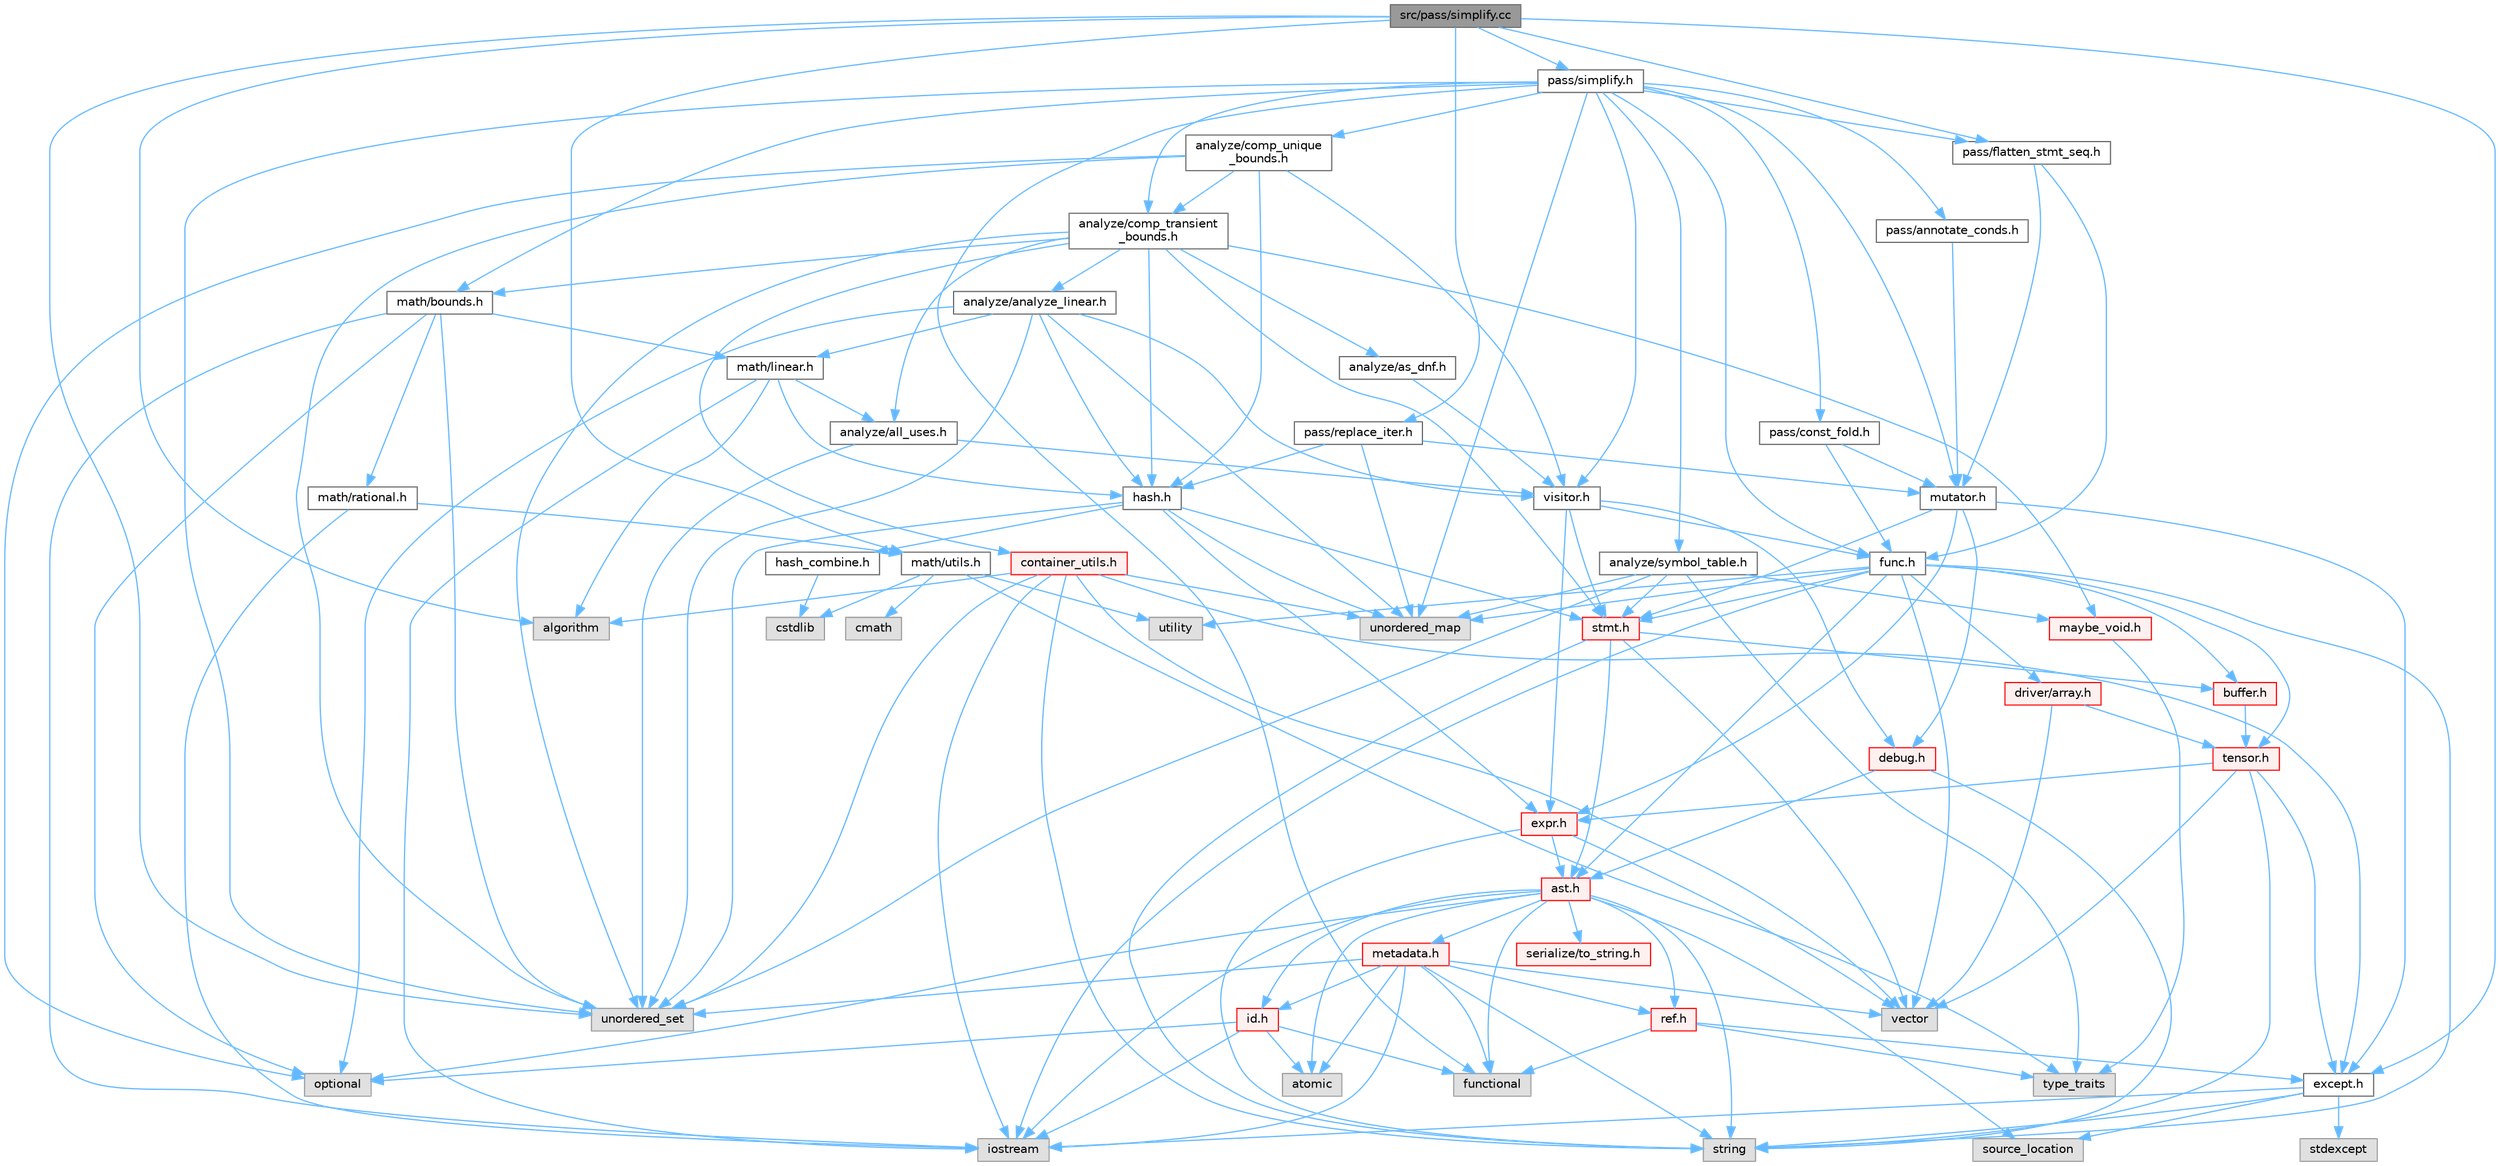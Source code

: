 digraph "src/pass/simplify.cc"
{
 // LATEX_PDF_SIZE
  bgcolor="transparent";
  edge [fontname=Helvetica,fontsize=10,labelfontname=Helvetica,labelfontsize=10];
  node [fontname=Helvetica,fontsize=10,shape=box,height=0.2,width=0.4];
  Node1 [label="src/pass/simplify.cc",height=0.2,width=0.4,color="gray40", fillcolor="grey60", style="filled", fontcolor="black",tooltip=" "];
  Node1 -> Node2 [color="steelblue1",style="solid"];
  Node2 [label="algorithm",height=0.2,width=0.4,color="grey60", fillcolor="#E0E0E0", style="filled",tooltip=" "];
  Node1 -> Node3 [color="steelblue1",style="solid"];
  Node3 [label="unordered_set",height=0.2,width=0.4,color="grey60", fillcolor="#E0E0E0", style="filled",tooltip=" "];
  Node1 -> Node4 [color="steelblue1",style="solid"];
  Node4 [label="except.h",height=0.2,width=0.4,color="grey40", fillcolor="white", style="filled",URL="$except_8h.html",tooltip=" "];
  Node4 -> Node5 [color="steelblue1",style="solid"];
  Node5 [label="iostream",height=0.2,width=0.4,color="grey60", fillcolor="#E0E0E0", style="filled",tooltip=" "];
  Node4 -> Node6 [color="steelblue1",style="solid"];
  Node6 [label="source_location",height=0.2,width=0.4,color="grey60", fillcolor="#E0E0E0", style="filled",tooltip=" "];
  Node4 -> Node7 [color="steelblue1",style="solid"];
  Node7 [label="stdexcept",height=0.2,width=0.4,color="grey60", fillcolor="#E0E0E0", style="filled",tooltip=" "];
  Node4 -> Node8 [color="steelblue1",style="solid"];
  Node8 [label="string",height=0.2,width=0.4,color="grey60", fillcolor="#E0E0E0", style="filled",tooltip=" "];
  Node1 -> Node9 [color="steelblue1",style="solid"];
  Node9 [label="math/utils.h",height=0.2,width=0.4,color="grey40", fillcolor="white", style="filled",URL="$utils_8h.html",tooltip=" "];
  Node9 -> Node10 [color="steelblue1",style="solid"];
  Node10 [label="cmath",height=0.2,width=0.4,color="grey60", fillcolor="#E0E0E0", style="filled",tooltip=" "];
  Node9 -> Node11 [color="steelblue1",style="solid"];
  Node11 [label="cstdlib",height=0.2,width=0.4,color="grey60", fillcolor="#E0E0E0", style="filled",tooltip=" "];
  Node9 -> Node12 [color="steelblue1",style="solid"];
  Node12 [label="type_traits",height=0.2,width=0.4,color="grey60", fillcolor="#E0E0E0", style="filled",tooltip=" "];
  Node9 -> Node13 [color="steelblue1",style="solid"];
  Node13 [label="utility",height=0.2,width=0.4,color="grey60", fillcolor="#E0E0E0", style="filled",tooltip=" "];
  Node1 -> Node14 [color="steelblue1",style="solid"];
  Node14 [label="pass/flatten_stmt_seq.h",height=0.2,width=0.4,color="grey40", fillcolor="white", style="filled",URL="$flatten__stmt__seq_8h.html",tooltip=" "];
  Node14 -> Node15 [color="steelblue1",style="solid"];
  Node15 [label="func.h",height=0.2,width=0.4,color="grey40", fillcolor="white", style="filled",URL="$func_8h.html",tooltip=" "];
  Node15 -> Node5 [color="steelblue1",style="solid"];
  Node15 -> Node8 [color="steelblue1",style="solid"];
  Node15 -> Node16 [color="steelblue1",style="solid"];
  Node16 [label="unordered_map",height=0.2,width=0.4,color="grey60", fillcolor="#E0E0E0", style="filled",tooltip=" "];
  Node15 -> Node13 [color="steelblue1",style="solid"];
  Node15 -> Node17 [color="steelblue1",style="solid"];
  Node17 [label="vector",height=0.2,width=0.4,color="grey60", fillcolor="#E0E0E0", style="filled",tooltip=" "];
  Node15 -> Node18 [color="steelblue1",style="solid"];
  Node18 [label="ast.h",height=0.2,width=0.4,color="red", fillcolor="#FFF0F0", style="filled",URL="$ast_8h.html",tooltip=" "];
  Node18 -> Node19 [color="steelblue1",style="solid"];
  Node19 [label="atomic",height=0.2,width=0.4,color="grey60", fillcolor="#E0E0E0", style="filled",tooltip=" "];
  Node18 -> Node20 [color="steelblue1",style="solid"];
  Node20 [label="functional",height=0.2,width=0.4,color="grey60", fillcolor="#E0E0E0", style="filled",tooltip=" "];
  Node18 -> Node5 [color="steelblue1",style="solid"];
  Node18 -> Node21 [color="steelblue1",style="solid"];
  Node21 [label="optional",height=0.2,width=0.4,color="grey60", fillcolor="#E0E0E0", style="filled",tooltip=" "];
  Node18 -> Node6 [color="steelblue1",style="solid"];
  Node18 -> Node8 [color="steelblue1",style="solid"];
  Node18 -> Node22 [color="steelblue1",style="solid"];
  Node22 [label="id.h",height=0.2,width=0.4,color="red", fillcolor="#FFF0F0", style="filled",URL="$id_8h.html",tooltip=" "];
  Node22 -> Node19 [color="steelblue1",style="solid"];
  Node22 -> Node20 [color="steelblue1",style="solid"];
  Node22 -> Node5 [color="steelblue1",style="solid"];
  Node22 -> Node21 [color="steelblue1",style="solid"];
  Node18 -> Node24 [color="steelblue1",style="solid"];
  Node24 [label="metadata.h",height=0.2,width=0.4,color="red", fillcolor="#FFF0F0", style="filled",URL="$metadata_8h.html",tooltip=" "];
  Node24 -> Node19 [color="steelblue1",style="solid"];
  Node24 -> Node20 [color="steelblue1",style="solid"];
  Node24 -> Node5 [color="steelblue1",style="solid"];
  Node24 -> Node8 [color="steelblue1",style="solid"];
  Node24 -> Node3 [color="steelblue1",style="solid"];
  Node24 -> Node17 [color="steelblue1",style="solid"];
  Node24 -> Node22 [color="steelblue1",style="solid"];
  Node24 -> Node26 [color="steelblue1",style="solid"];
  Node26 [label="ref.h",height=0.2,width=0.4,color="red", fillcolor="#FFF0F0", style="filled",URL="$ref_8h.html",tooltip=" "];
  Node26 -> Node20 [color="steelblue1",style="solid"];
  Node26 -> Node12 [color="steelblue1",style="solid"];
  Node26 -> Node4 [color="steelblue1",style="solid"];
  Node18 -> Node26 [color="steelblue1",style="solid"];
  Node18 -> Node30 [color="steelblue1",style="solid"];
  Node30 [label="serialize/to_string.h",height=0.2,width=0.4,color="red", fillcolor="#FFF0F0", style="filled",URL="$to__string_8h.html",tooltip=" "];
  Node15 -> Node41 [color="steelblue1",style="solid"];
  Node41 [label="buffer.h",height=0.2,width=0.4,color="red", fillcolor="#FFF0F0", style="filled",URL="$buffer_8h.html",tooltip=" "];
  Node41 -> Node42 [color="steelblue1",style="solid"];
  Node42 [label="tensor.h",height=0.2,width=0.4,color="red", fillcolor="#FFF0F0", style="filled",URL="$tensor_8h.html",tooltip=" "];
  Node42 -> Node8 [color="steelblue1",style="solid"];
  Node42 -> Node17 [color="steelblue1",style="solid"];
  Node42 -> Node4 [color="steelblue1",style="solid"];
  Node42 -> Node43 [color="steelblue1",style="solid"];
  Node43 [label="expr.h",height=0.2,width=0.4,color="red", fillcolor="#FFF0F0", style="filled",URL="$expr_8h.html",tooltip=" "];
  Node43 -> Node8 [color="steelblue1",style="solid"];
  Node43 -> Node17 [color="steelblue1",style="solid"];
  Node43 -> Node18 [color="steelblue1",style="solid"];
  Node15 -> Node46 [color="steelblue1",style="solid"];
  Node46 [label="driver/array.h",height=0.2,width=0.4,color="red", fillcolor="#FFF0F0", style="filled",URL="$array_8h.html",tooltip=" "];
  Node46 -> Node17 [color="steelblue1",style="solid"];
  Node46 -> Node42 [color="steelblue1",style="solid"];
  Node15 -> Node50 [color="steelblue1",style="solid"];
  Node50 [label="stmt.h",height=0.2,width=0.4,color="red", fillcolor="#FFF0F0", style="filled",URL="$stmt_8h.html",tooltip=" "];
  Node50 -> Node8 [color="steelblue1",style="solid"];
  Node50 -> Node17 [color="steelblue1",style="solid"];
  Node50 -> Node18 [color="steelblue1",style="solid"];
  Node50 -> Node41 [color="steelblue1",style="solid"];
  Node15 -> Node42 [color="steelblue1",style="solid"];
  Node14 -> Node56 [color="steelblue1",style="solid"];
  Node56 [label="mutator.h",height=0.2,width=0.4,color="grey40", fillcolor="white", style="filled",URL="$mutator_8h.html",tooltip=" "];
  Node56 -> Node57 [color="steelblue1",style="solid"];
  Node57 [label="debug.h",height=0.2,width=0.4,color="red", fillcolor="#FFF0F0", style="filled",URL="$debug_8h.html",tooltip=" "];
  Node57 -> Node8 [color="steelblue1",style="solid"];
  Node57 -> Node18 [color="steelblue1",style="solid"];
  Node56 -> Node4 [color="steelblue1",style="solid"];
  Node56 -> Node43 [color="steelblue1",style="solid"];
  Node56 -> Node50 [color="steelblue1",style="solid"];
  Node1 -> Node61 [color="steelblue1",style="solid"];
  Node61 [label="pass/replace_iter.h",height=0.2,width=0.4,color="grey40", fillcolor="white", style="filled",URL="$replace__iter_8h.html",tooltip=" "];
  Node61 -> Node16 [color="steelblue1",style="solid"];
  Node61 -> Node62 [color="steelblue1",style="solid"];
  Node62 [label="hash.h",height=0.2,width=0.4,color="grey40", fillcolor="white", style="filled",URL="$hash_8h.html",tooltip=" "];
  Node62 -> Node16 [color="steelblue1",style="solid"];
  Node62 -> Node3 [color="steelblue1",style="solid"];
  Node62 -> Node43 [color="steelblue1",style="solid"];
  Node62 -> Node54 [color="steelblue1",style="solid"];
  Node54 [label="hash_combine.h",height=0.2,width=0.4,color="grey40", fillcolor="white", style="filled",URL="$hash__combine_8h.html",tooltip=" "];
  Node54 -> Node11 [color="steelblue1",style="solid"];
  Node62 -> Node50 [color="steelblue1",style="solid"];
  Node61 -> Node56 [color="steelblue1",style="solid"];
  Node1 -> Node63 [color="steelblue1",style="solid"];
  Node63 [label="pass/simplify.h",height=0.2,width=0.4,color="grey40", fillcolor="white", style="filled",URL="$simplify_8h.html",tooltip=" "];
  Node63 -> Node20 [color="steelblue1",style="solid"];
  Node63 -> Node16 [color="steelblue1",style="solid"];
  Node63 -> Node3 [color="steelblue1",style="solid"];
  Node63 -> Node64 [color="steelblue1",style="solid"];
  Node64 [label="analyze/comp_transient\l_bounds.h",height=0.2,width=0.4,color="grey40", fillcolor="white", style="filled",URL="$comp__transient__bounds_8h.html",tooltip=" "];
  Node64 -> Node3 [color="steelblue1",style="solid"];
  Node64 -> Node65 [color="steelblue1",style="solid"];
  Node65 [label="analyze/all_uses.h",height=0.2,width=0.4,color="grey40", fillcolor="white", style="filled",URL="$all__uses_8h.html",tooltip=" "];
  Node65 -> Node3 [color="steelblue1",style="solid"];
  Node65 -> Node66 [color="steelblue1",style="solid"];
  Node66 [label="visitor.h",height=0.2,width=0.4,color="grey40", fillcolor="white", style="filled",URL="$visitor_8h.html",tooltip=" "];
  Node66 -> Node57 [color="steelblue1",style="solid"];
  Node66 -> Node43 [color="steelblue1",style="solid"];
  Node66 -> Node15 [color="steelblue1",style="solid"];
  Node66 -> Node50 [color="steelblue1",style="solid"];
  Node64 -> Node67 [color="steelblue1",style="solid"];
  Node67 [label="analyze/analyze_linear.h",height=0.2,width=0.4,color="grey40", fillcolor="white", style="filled",URL="$analyze__linear_8h.html",tooltip=" "];
  Node67 -> Node21 [color="steelblue1",style="solid"];
  Node67 -> Node16 [color="steelblue1",style="solid"];
  Node67 -> Node3 [color="steelblue1",style="solid"];
  Node67 -> Node62 [color="steelblue1",style="solid"];
  Node67 -> Node68 [color="steelblue1",style="solid"];
  Node68 [label="math/linear.h",height=0.2,width=0.4,color="grey40", fillcolor="white", style="filled",URL="$linear_8h.html",tooltip=" "];
  Node68 -> Node2 [color="steelblue1",style="solid"];
  Node68 -> Node5 [color="steelblue1",style="solid"];
  Node68 -> Node65 [color="steelblue1",style="solid"];
  Node68 -> Node62 [color="steelblue1",style="solid"];
  Node67 -> Node66 [color="steelblue1",style="solid"];
  Node64 -> Node69 [color="steelblue1",style="solid"];
  Node69 [label="analyze/as_dnf.h",height=0.2,width=0.4,color="grey40", fillcolor="white", style="filled",URL="$as__dnf_8h.html",tooltip=" "];
  Node69 -> Node66 [color="steelblue1",style="solid"];
  Node64 -> Node35 [color="steelblue1",style="solid"];
  Node35 [label="container_utils.h",height=0.2,width=0.4,color="red", fillcolor="#FFF0F0", style="filled",URL="$container__utils_8h.html",tooltip=" "];
  Node35 -> Node2 [color="steelblue1",style="solid"];
  Node35 -> Node5 [color="steelblue1",style="solid"];
  Node35 -> Node8 [color="steelblue1",style="solid"];
  Node35 -> Node16 [color="steelblue1",style="solid"];
  Node35 -> Node3 [color="steelblue1",style="solid"];
  Node35 -> Node17 [color="steelblue1",style="solid"];
  Node35 -> Node4 [color="steelblue1",style="solid"];
  Node64 -> Node62 [color="steelblue1",style="solid"];
  Node64 -> Node70 [color="steelblue1",style="solid"];
  Node70 [label="math/bounds.h",height=0.2,width=0.4,color="grey40", fillcolor="white", style="filled",URL="$bounds_8h.html",tooltip=" "];
  Node70 -> Node5 [color="steelblue1",style="solid"];
  Node70 -> Node21 [color="steelblue1",style="solid"];
  Node70 -> Node3 [color="steelblue1",style="solid"];
  Node70 -> Node68 [color="steelblue1",style="solid"];
  Node70 -> Node71 [color="steelblue1",style="solid"];
  Node71 [label="math/rational.h",height=0.2,width=0.4,color="grey40", fillcolor="white", style="filled",URL="$rational_8h.html",tooltip=" "];
  Node71 -> Node5 [color="steelblue1",style="solid"];
  Node71 -> Node9 [color="steelblue1",style="solid"];
  Node64 -> Node72 [color="steelblue1",style="solid"];
  Node72 [label="maybe_void.h",height=0.2,width=0.4,color="red", fillcolor="#FFF0F0", style="filled",URL="$maybe__void_8h.html",tooltip=" "];
  Node72 -> Node12 [color="steelblue1",style="solid"];
  Node64 -> Node50 [color="steelblue1",style="solid"];
  Node63 -> Node73 [color="steelblue1",style="solid"];
  Node73 [label="analyze/comp_unique\l_bounds.h",height=0.2,width=0.4,color="grey40", fillcolor="white", style="filled",URL="$comp__unique__bounds_8h.html",tooltip=" "];
  Node73 -> Node21 [color="steelblue1",style="solid"];
  Node73 -> Node3 [color="steelblue1",style="solid"];
  Node73 -> Node64 [color="steelblue1",style="solid"];
  Node73 -> Node62 [color="steelblue1",style="solid"];
  Node73 -> Node66 [color="steelblue1",style="solid"];
  Node63 -> Node74 [color="steelblue1",style="solid"];
  Node74 [label="analyze/symbol_table.h",height=0.2,width=0.4,color="grey40", fillcolor="white", style="filled",URL="$symbol__table_8h.html",tooltip=" "];
  Node74 -> Node12 [color="steelblue1",style="solid"];
  Node74 -> Node16 [color="steelblue1",style="solid"];
  Node74 -> Node3 [color="steelblue1",style="solid"];
  Node74 -> Node72 [color="steelblue1",style="solid"];
  Node74 -> Node50 [color="steelblue1",style="solid"];
  Node63 -> Node15 [color="steelblue1",style="solid"];
  Node63 -> Node70 [color="steelblue1",style="solid"];
  Node63 -> Node56 [color="steelblue1",style="solid"];
  Node63 -> Node75 [color="steelblue1",style="solid"];
  Node75 [label="pass/annotate_conds.h",height=0.2,width=0.4,color="grey40", fillcolor="white", style="filled",URL="$annotate__conds_8h.html",tooltip=" "];
  Node75 -> Node56 [color="steelblue1",style="solid"];
  Node63 -> Node76 [color="steelblue1",style="solid"];
  Node76 [label="pass/const_fold.h",height=0.2,width=0.4,color="grey40", fillcolor="white", style="filled",URL="$const__fold_8h.html",tooltip=" "];
  Node76 -> Node15 [color="steelblue1",style="solid"];
  Node76 -> Node56 [color="steelblue1",style="solid"];
  Node63 -> Node14 [color="steelblue1",style="solid"];
  Node63 -> Node66 [color="steelblue1",style="solid"];
}
